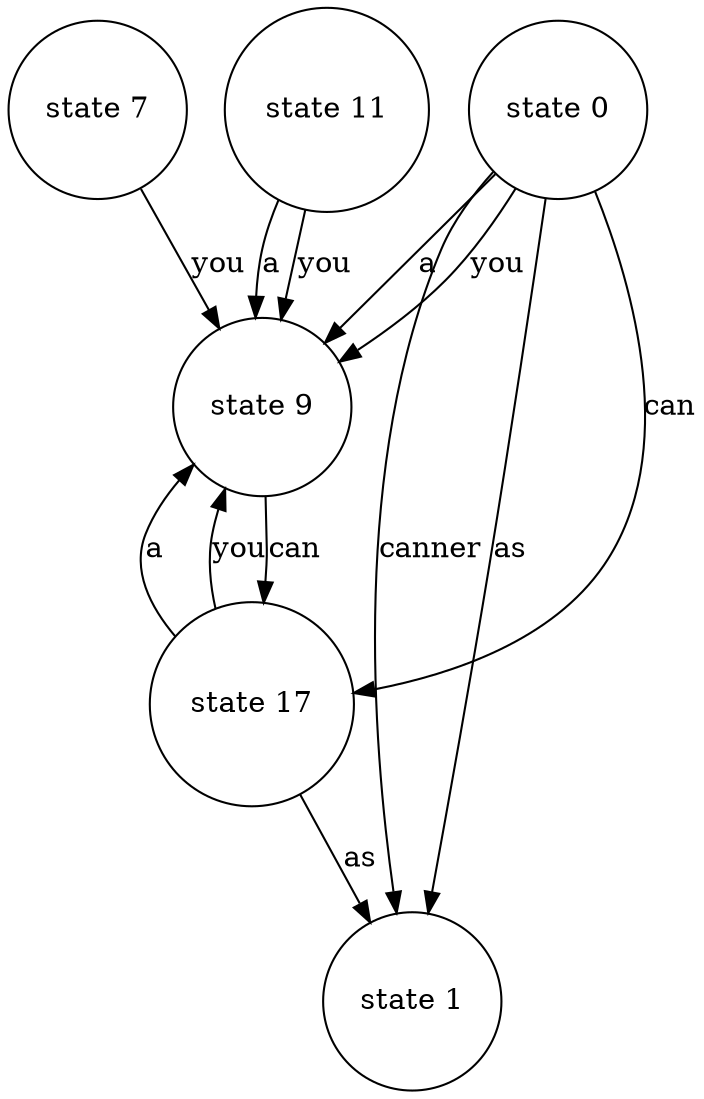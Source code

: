 digraph abc{ 
node [shape = circle, ordering=out];"state 11" -> "state 9" [ label="a" ]; 
"state 11" -> "state 9" [ label="you" ]; 
"state 7" -> "state 9" [ label="you" ]; 
"state 0" -> "state 1" [ label="canner" ]; 
"state 0" -> "state 9" [ label="a" ]; 
"state 0" -> "state 1" [ label="as" ]; 
"state 0" -> "state 17" [ label="can" ]; 
"state 0" -> "state 9" [ label="you" ]; 
"state 17" -> "state 9" [ label="a" ]; 
"state 17" -> "state 1" [ label="as" ]; 
"state 17" -> "state 9" [ label="you" ]; 
"state 9" -> "state 17" [ label="can" ]; 
}